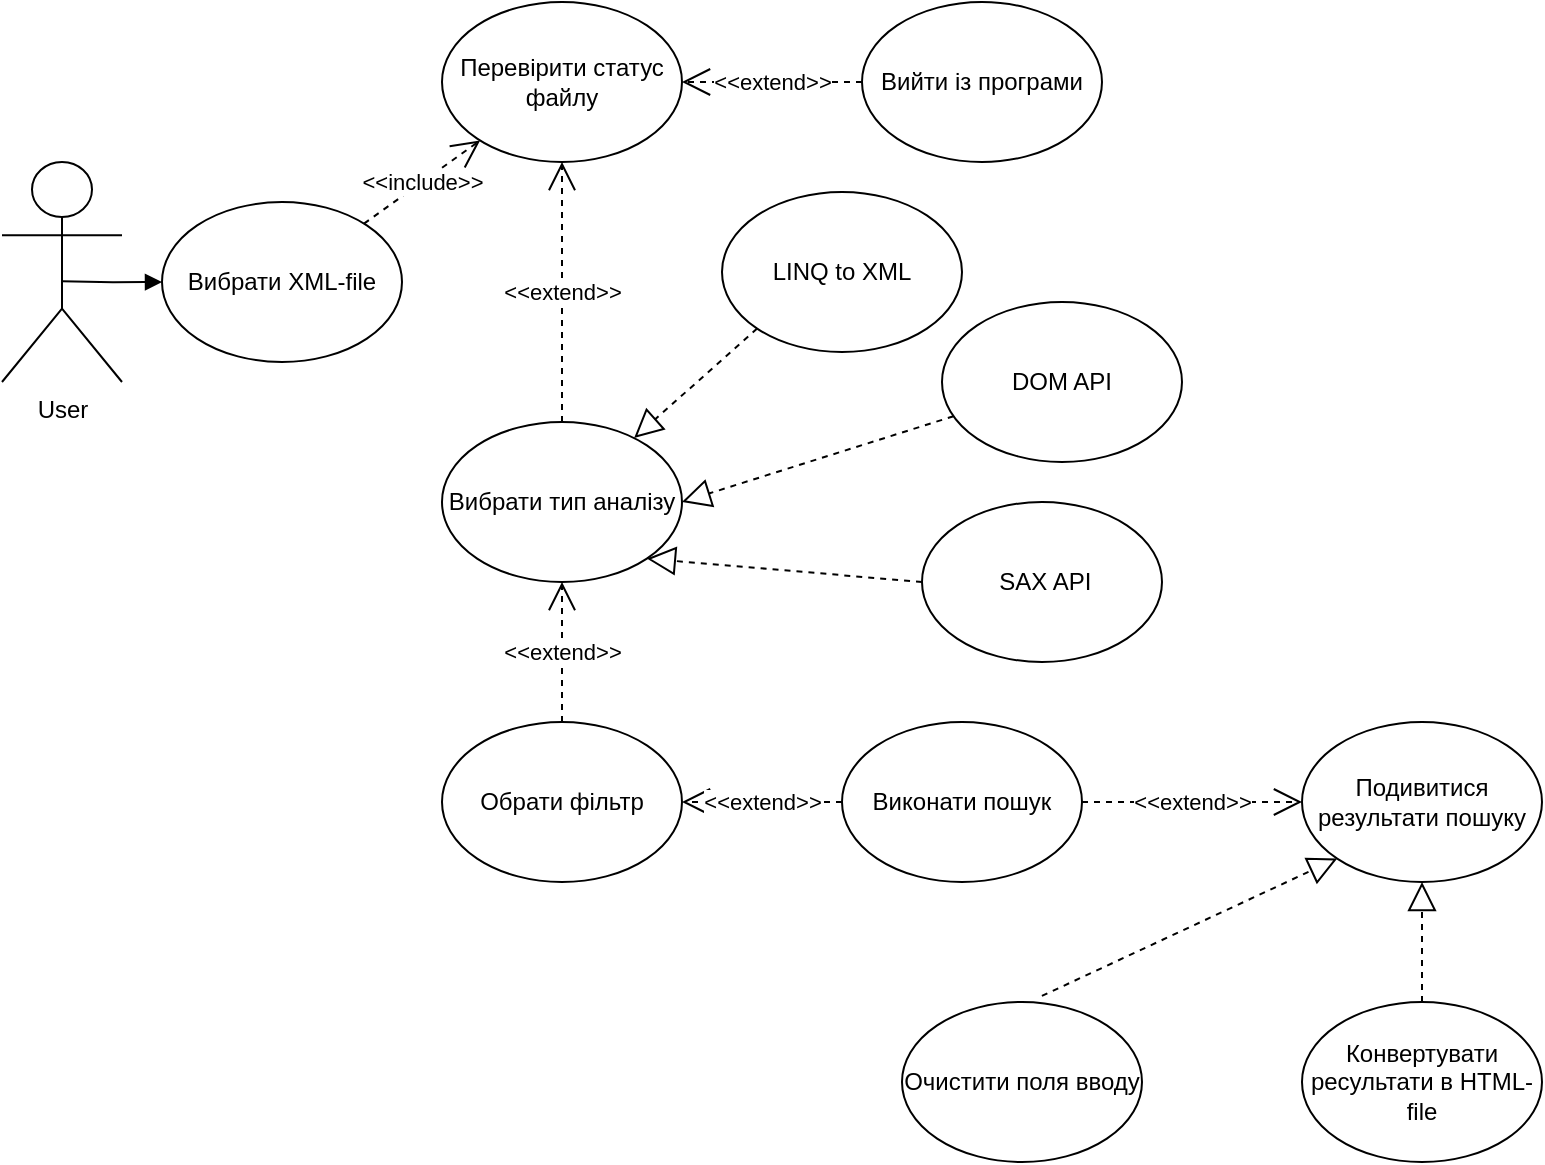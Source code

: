 <mxfile version="24.8.6">
  <diagram name="Page-1" id="m2YkPiiGSODflqGzXosv">
    <mxGraphModel dx="1313" dy="663" grid="1" gridSize="10" guides="1" tooltips="1" connect="1" arrows="1" fold="1" page="1" pageScale="1" pageWidth="850" pageHeight="1100" math="0" shadow="0">
      <root>
        <mxCell id="0" />
        <mxCell id="1" parent="0" />
        <mxCell id="SPNfJDcxFm0yIL8-hC1j-1" value="User&lt;div&gt;&lt;br&gt;&lt;/div&gt;" style="shape=umlActor;verticalLabelPosition=bottom;verticalAlign=top;html=1;outlineConnect=0;" parent="1" vertex="1">
          <mxGeometry x="20" y="200" width="60" height="110" as="geometry" />
        </mxCell>
        <mxCell id="SPNfJDcxFm0yIL8-hC1j-3" value="Вибрати XML-file" style="ellipse;whiteSpace=wrap;html=1;" parent="1" vertex="1">
          <mxGeometry x="100" y="220" width="120" height="80" as="geometry" />
        </mxCell>
        <mxCell id="SPNfJDcxFm0yIL8-hC1j-4" value="Перевірити статус файлу" style="ellipse;whiteSpace=wrap;html=1;" parent="1" vertex="1">
          <mxGeometry x="240" y="120" width="120" height="80" as="geometry" />
        </mxCell>
        <mxCell id="SPNfJDcxFm0yIL8-hC1j-5" value="Вибрати тип аналізу" style="ellipse;whiteSpace=wrap;html=1;" parent="1" vertex="1">
          <mxGeometry x="240" y="330" width="120" height="80" as="geometry" />
        </mxCell>
        <mxCell id="SPNfJDcxFm0yIL8-hC1j-6" value="LINQ to XML" style="ellipse;whiteSpace=wrap;html=1;" parent="1" vertex="1">
          <mxGeometry x="380" y="215" width="120" height="80" as="geometry" />
        </mxCell>
        <mxCell id="SPNfJDcxFm0yIL8-hC1j-7" value="DOM API" style="ellipse;whiteSpace=wrap;html=1;" parent="1" vertex="1">
          <mxGeometry x="490" y="270" width="120" height="80" as="geometry" />
        </mxCell>
        <mxCell id="SPNfJDcxFm0yIL8-hC1j-8" value="&amp;nbsp;SAX API" style="ellipse;whiteSpace=wrap;html=1;" parent="1" vertex="1">
          <mxGeometry x="480" y="370" width="120" height="80" as="geometry" />
        </mxCell>
        <mxCell id="SPNfJDcxFm0yIL8-hC1j-9" value="&amp;lt;&amp;lt;include&amp;gt;&amp;gt;" style="endArrow=open;endSize=12;dashed=1;html=1;rounded=0;" parent="1" target="SPNfJDcxFm0yIL8-hC1j-4" edge="1" source="SPNfJDcxFm0yIL8-hC1j-3">
          <mxGeometry width="160" relative="1" as="geometry">
            <mxPoint x="280" y="260" as="sourcePoint" />
            <mxPoint x="440" y="259.57" as="targetPoint" />
          </mxGeometry>
        </mxCell>
        <mxCell id="SPNfJDcxFm0yIL8-hC1j-10" value="&amp;lt;&amp;lt;extend&amp;gt;&amp;gt;" style="endArrow=open;endSize=12;dashed=1;html=1;rounded=0;exitX=0.5;exitY=0;exitDx=0;exitDy=0;entryX=0.5;entryY=1;entryDx=0;entryDy=0;" parent="1" source="SPNfJDcxFm0yIL8-hC1j-5" edge="1" target="SPNfJDcxFm0yIL8-hC1j-4">
          <mxGeometry width="160" relative="1" as="geometry">
            <mxPoint x="340" y="299.13" as="sourcePoint" />
            <mxPoint x="450" y="310" as="targetPoint" />
          </mxGeometry>
        </mxCell>
        <mxCell id="SPNfJDcxFm0yIL8-hC1j-12" value="" style="endArrow=block;endFill=1;html=1;edgeStyle=orthogonalEdgeStyle;align=left;verticalAlign=top;rounded=0;entryX=0;entryY=0.5;entryDx=0;entryDy=0;" parent="1" target="SPNfJDcxFm0yIL8-hC1j-3" edge="1">
          <mxGeometry x="-1" relative="1" as="geometry">
            <mxPoint x="50" y="259.57" as="sourcePoint" />
            <mxPoint x="210" y="259.57" as="targetPoint" />
          </mxGeometry>
        </mxCell>
        <mxCell id="7Qyw0Tl47gCXzshduszY-1" value="" style="endArrow=block;dashed=1;endFill=0;endSize=12;html=1;rounded=0;entryX=1;entryY=1;entryDx=0;entryDy=0;exitX=0;exitY=0.5;exitDx=0;exitDy=0;" edge="1" parent="1" source="SPNfJDcxFm0yIL8-hC1j-8" target="SPNfJDcxFm0yIL8-hC1j-5">
          <mxGeometry width="160" relative="1" as="geometry">
            <mxPoint x="360" y="510" as="sourcePoint" />
            <mxPoint x="520" y="510" as="targetPoint" />
          </mxGeometry>
        </mxCell>
        <mxCell id="7Qyw0Tl47gCXzshduszY-2" value="" style="endArrow=block;dashed=1;endFill=0;endSize=12;html=1;rounded=0;entryX=1;entryY=0.5;entryDx=0;entryDy=0;" edge="1" parent="1" source="SPNfJDcxFm0yIL8-hC1j-7" target="SPNfJDcxFm0yIL8-hC1j-5">
          <mxGeometry width="160" relative="1" as="geometry">
            <mxPoint x="365" y="505" as="sourcePoint" />
            <mxPoint x="469" y="470" as="targetPoint" />
          </mxGeometry>
        </mxCell>
        <mxCell id="7Qyw0Tl47gCXzshduszY-3" value="" style="endArrow=block;dashed=1;endFill=0;endSize=12;html=1;rounded=0;exitX=0;exitY=1;exitDx=0;exitDy=0;" edge="1" parent="1" source="SPNfJDcxFm0yIL8-hC1j-6" target="SPNfJDcxFm0yIL8-hC1j-5">
          <mxGeometry width="160" relative="1" as="geometry">
            <mxPoint x="410" y="300" as="sourcePoint" />
            <mxPoint x="564" y="450" as="targetPoint" />
          </mxGeometry>
        </mxCell>
        <mxCell id="7Qyw0Tl47gCXzshduszY-4" value="Вийти із програми" style="ellipse;whiteSpace=wrap;html=1;" vertex="1" parent="1">
          <mxGeometry x="450" y="120" width="120" height="80" as="geometry" />
        </mxCell>
        <mxCell id="7Qyw0Tl47gCXzshduszY-5" value="&amp;lt;&amp;lt;extend&amp;gt;&amp;gt;" style="endArrow=open;endSize=12;dashed=1;html=1;rounded=0;exitX=0;exitY=0.5;exitDx=0;exitDy=0;entryX=1;entryY=0.5;entryDx=0;entryDy=0;" edge="1" parent="1" source="7Qyw0Tl47gCXzshduszY-4" target="SPNfJDcxFm0yIL8-hC1j-4">
          <mxGeometry width="160" relative="1" as="geometry">
            <mxPoint x="520" y="340" as="sourcePoint" />
            <mxPoint x="640" y="340.5" as="targetPoint" />
          </mxGeometry>
        </mxCell>
        <mxCell id="7Qyw0Tl47gCXzshduszY-6" value="Виконати пошук" style="ellipse;whiteSpace=wrap;html=1;" vertex="1" parent="1">
          <mxGeometry x="440" y="480" width="120" height="80" as="geometry" />
        </mxCell>
        <mxCell id="7Qyw0Tl47gCXzshduszY-7" value="Обрати фільтр" style="ellipse;whiteSpace=wrap;html=1;" vertex="1" parent="1">
          <mxGeometry x="240" y="480" width="120" height="80" as="geometry" />
        </mxCell>
        <mxCell id="7Qyw0Tl47gCXzshduszY-8" value="Очистити поля вводу" style="ellipse;whiteSpace=wrap;html=1;" vertex="1" parent="1">
          <mxGeometry x="470" y="620" width="120" height="80" as="geometry" />
        </mxCell>
        <mxCell id="7Qyw0Tl47gCXzshduszY-9" value="Конвертувати ресультати в HTML-file" style="ellipse;whiteSpace=wrap;html=1;" vertex="1" parent="1">
          <mxGeometry x="670" y="620" width="120" height="80" as="geometry" />
        </mxCell>
        <mxCell id="7Qyw0Tl47gCXzshduszY-10" value="&amp;lt;&amp;lt;extend&amp;gt;&amp;gt;" style="endArrow=open;endSize=12;dashed=1;html=1;rounded=0;exitX=0.5;exitY=0;exitDx=0;exitDy=0;entryX=0.5;entryY=1;entryDx=0;entryDy=0;" edge="1" parent="1" source="7Qyw0Tl47gCXzshduszY-7" target="SPNfJDcxFm0yIL8-hC1j-5">
          <mxGeometry width="160" relative="1" as="geometry">
            <mxPoint x="423.75" y="580" as="sourcePoint" />
            <mxPoint x="360" y="470" as="targetPoint" />
          </mxGeometry>
        </mxCell>
        <mxCell id="7Qyw0Tl47gCXzshduszY-11" value="&amp;lt;&amp;lt;extend&amp;gt;&amp;gt;" style="endArrow=open;endSize=12;dashed=1;html=1;rounded=0;exitX=0;exitY=0.5;exitDx=0;exitDy=0;entryX=1;entryY=0.5;entryDx=0;entryDy=0;" edge="1" parent="1" source="7Qyw0Tl47gCXzshduszY-6" target="7Qyw0Tl47gCXzshduszY-7">
          <mxGeometry width="160" relative="1" as="geometry">
            <mxPoint x="424" y="530" as="sourcePoint" />
            <mxPoint x="424" y="460" as="targetPoint" />
          </mxGeometry>
        </mxCell>
        <mxCell id="7Qyw0Tl47gCXzshduszY-12" value="Подивитися результати пошуку" style="ellipse;whiteSpace=wrap;html=1;" vertex="1" parent="1">
          <mxGeometry x="670" y="480" width="120" height="80" as="geometry" />
        </mxCell>
        <mxCell id="7Qyw0Tl47gCXzshduszY-13" value="&amp;lt;&amp;lt;extend&amp;gt;&amp;gt;" style="endArrow=open;endSize=12;dashed=1;html=1;rounded=0;entryX=0;entryY=0.5;entryDx=0;entryDy=0;exitX=1;exitY=0.5;exitDx=0;exitDy=0;" edge="1" parent="1" source="7Qyw0Tl47gCXzshduszY-6" target="7Qyw0Tl47gCXzshduszY-12">
          <mxGeometry width="160" relative="1" as="geometry">
            <mxPoint x="550" y="670" as="sourcePoint" />
            <mxPoint x="549.38" y="540" as="targetPoint" />
          </mxGeometry>
        </mxCell>
        <mxCell id="7Qyw0Tl47gCXzshduszY-14" value="" style="endArrow=block;dashed=1;endFill=0;endSize=12;html=1;rounded=0;entryX=0;entryY=1;entryDx=0;entryDy=0;exitX=0.583;exitY=-0.038;exitDx=0;exitDy=0;exitPerimeter=0;" edge="1" parent="1" source="7Qyw0Tl47gCXzshduszY-8" target="7Qyw0Tl47gCXzshduszY-12">
          <mxGeometry width="160" relative="1" as="geometry">
            <mxPoint x="656" y="550" as="sourcePoint" />
            <mxPoint x="520" y="593" as="targetPoint" />
          </mxGeometry>
        </mxCell>
        <mxCell id="7Qyw0Tl47gCXzshduszY-15" value="" style="endArrow=block;dashed=1;endFill=0;endSize=12;html=1;rounded=0;entryX=0.5;entryY=1;entryDx=0;entryDy=0;exitX=0.5;exitY=0;exitDx=0;exitDy=0;" edge="1" parent="1" source="7Qyw0Tl47gCXzshduszY-9" target="7Qyw0Tl47gCXzshduszY-12">
          <mxGeometry width="160" relative="1" as="geometry">
            <mxPoint x="726" y="577" as="sourcePoint" />
            <mxPoint x="590" y="620" as="targetPoint" />
          </mxGeometry>
        </mxCell>
      </root>
    </mxGraphModel>
  </diagram>
</mxfile>

